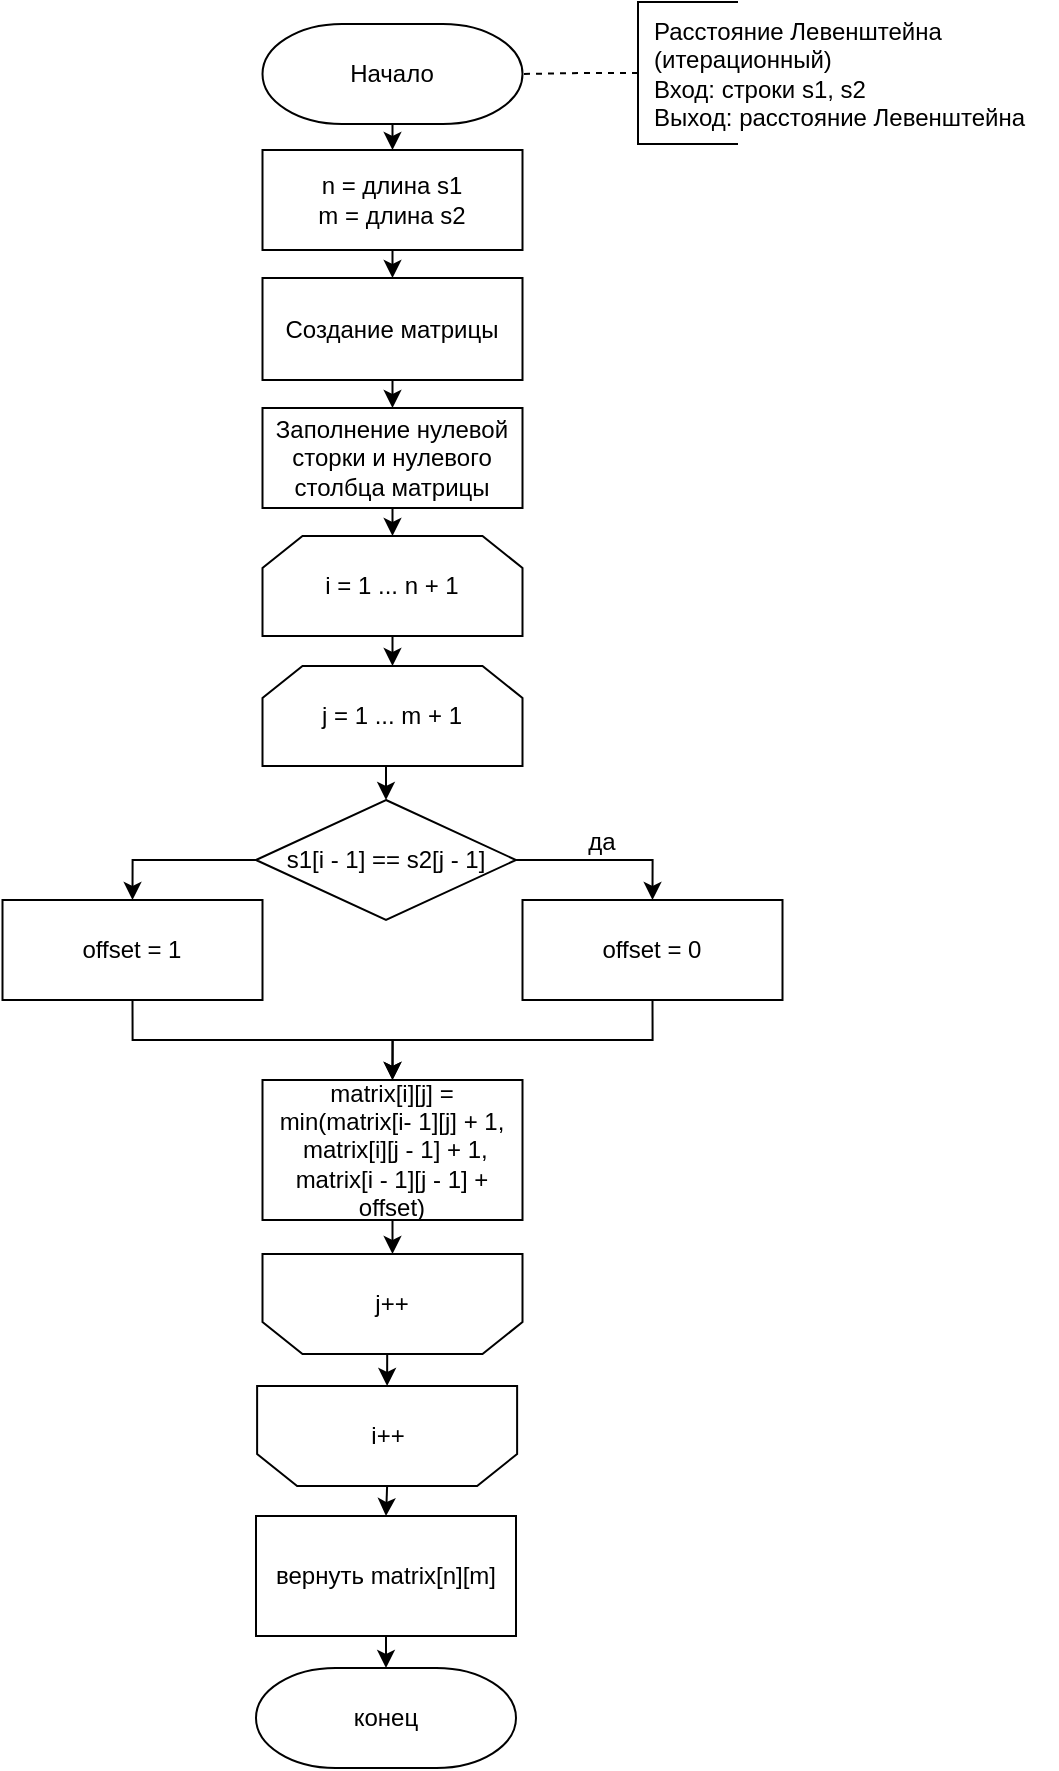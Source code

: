 <mxfile version="20.6.0" type="device" pages="4"><diagram id="PbOEHsnuYlZ1fzdp9hxf" name="Lev"><mxGraphModel dx="868" dy="482" grid="0" gridSize="10" guides="1" tooltips="1" connect="1" arrows="1" fold="1" page="1" pageScale="1" pageWidth="850" pageHeight="1100" math="0" shadow="0"><root><mxCell id="0"/><mxCell id="1" parent="0"/><mxCell id="QlhCBS2tbB2hpfsNWzaI-20" value="offset = 0" style="rounded=1;whiteSpace=wrap;html=1;absoluteArcSize=1;arcSize=0;strokeWidth=1;" parent="1" vertex="1"><mxGeometry x="361.25" y="468" width="130" height="50" as="geometry"/></mxCell><mxCell id="GJ1nNMFgsoHjBuz5Gg0o-3" style="edgeStyle=orthogonalEdgeStyle;rounded=0;orthogonalLoop=1;jettySize=auto;html=1;exitX=0.5;exitY=1;exitDx=0;exitDy=0;exitPerimeter=0;entryX=0.5;entryY=0;entryDx=0;entryDy=0;strokeWidth=1;" parent="1" source="QlhCBS2tbB2hpfsNWzaI-2" target="QlhCBS2tbB2hpfsNWzaI-7" edge="1"><mxGeometry relative="1" as="geometry"/></mxCell><mxCell id="QlhCBS2tbB2hpfsNWzaI-2" value="Начало" style="strokeWidth=1;html=1;shape=mxgraph.flowchart.terminator;whiteSpace=wrap;" parent="1" vertex="1"><mxGeometry x="231.25" y="30" width="130" height="50" as="geometry"/></mxCell><mxCell id="GJ1nNMFgsoHjBuz5Gg0o-4" style="edgeStyle=orthogonalEdgeStyle;rounded=0;orthogonalLoop=1;jettySize=auto;html=1;exitX=0.5;exitY=1;exitDx=0;exitDy=0;entryX=0.5;entryY=0;entryDx=0;entryDy=0;strokeWidth=1;" parent="1" source="QlhCBS2tbB2hpfsNWzaI-7" target="QlhCBS2tbB2hpfsNWzaI-9" edge="1"><mxGeometry relative="1" as="geometry"/></mxCell><mxCell id="QlhCBS2tbB2hpfsNWzaI-7" value="n = длина s1&lt;br&gt;m = длина s2" style="rounded=1;whiteSpace=wrap;html=1;absoluteArcSize=1;arcSize=0;strokeWidth=1;" parent="1" vertex="1"><mxGeometry x="231.25" y="93" width="130" height="50" as="geometry"/></mxCell><mxCell id="QlhCBS2tbB2hpfsNWzaI-9" value="Создание матрицы" style="rounded=1;whiteSpace=wrap;html=1;absoluteArcSize=1;arcSize=0;strokeWidth=1;" parent="1" vertex="1"><mxGeometry x="231.25" y="157" width="130" height="51" as="geometry"/></mxCell><mxCell id="QlhCBS2tbB2hpfsNWzaI-13" value="" style="endArrow=classic;html=1;exitX=0.5;exitY=1;exitDx=0;exitDy=0;strokeWidth=1;" parent="1" source="QlhCBS2tbB2hpfsNWzaI-9" target="QlhCBS2tbB2hpfsNWzaI-17" edge="1"><mxGeometry width="50" height="50" relative="1" as="geometry"><mxPoint x="280" y="540" as="sourcePoint"/><mxPoint x="330" y="490" as="targetPoint"/></mxGeometry></mxCell><mxCell id="3fJr_1QyqetIEs8Sb-gw-1" style="edgeStyle=orthogonalEdgeStyle;rounded=0;orthogonalLoop=1;jettySize=auto;html=1;exitX=0;exitY=0.5;exitDx=0;exitDy=0;exitPerimeter=0;entryX=0.5;entryY=0;entryDx=0;entryDy=0;strokeWidth=1;" parent="1" source="QlhCBS2tbB2hpfsNWzaI-16" target="QlhCBS2tbB2hpfsNWzaI-21" edge="1"><mxGeometry relative="1" as="geometry"/></mxCell><mxCell id="3fJr_1QyqetIEs8Sb-gw-4" style="edgeStyle=orthogonalEdgeStyle;rounded=0;orthogonalLoop=1;jettySize=auto;html=1;exitX=1;exitY=0.5;exitDx=0;exitDy=0;exitPerimeter=0;entryX=0.5;entryY=0;entryDx=0;entryDy=0;strokeWidth=1;" parent="1" source="QlhCBS2tbB2hpfsNWzaI-16" target="QlhCBS2tbB2hpfsNWzaI-20" edge="1"><mxGeometry relative="1" as="geometry"/></mxCell><mxCell id="QlhCBS2tbB2hpfsNWzaI-16" value="s1[i - 1] == s2[j - 1]" style="strokeWidth=1;html=1;shape=mxgraph.flowchart.decision;whiteSpace=wrap;" parent="1" vertex="1"><mxGeometry x="228" y="418" width="130" height="60" as="geometry"/></mxCell><mxCell id="GJ1nNMFgsoHjBuz5Gg0o-20" style="edgeStyle=orthogonalEdgeStyle;rounded=0;orthogonalLoop=1;jettySize=auto;html=1;exitX=0.5;exitY=1;exitDx=0;exitDy=0;entryX=0.5;entryY=0;entryDx=0;entryDy=0;strokeWidth=1;" parent="1" source="QlhCBS2tbB2hpfsNWzaI-17" target="GJ1nNMFgsoHjBuz5Gg0o-5" edge="1"><mxGeometry relative="1" as="geometry"/></mxCell><mxCell id="QlhCBS2tbB2hpfsNWzaI-17" value="Заполнение нулевой сторки и нулевого столбца матрицы" style="rounded=1;whiteSpace=wrap;html=1;absoluteArcSize=1;arcSize=0;strokeWidth=1;" parent="1" vertex="1"><mxGeometry x="231.25" y="222" width="130" height="50" as="geometry"/></mxCell><mxCell id="GJ1nNMFgsoHjBuz5Gg0o-8" style="edgeStyle=orthogonalEdgeStyle;rounded=0;orthogonalLoop=1;jettySize=auto;html=1;exitX=0.5;exitY=1;exitDx=0;exitDy=0;entryX=0.5;entryY=0;entryDx=0;entryDy=0;strokeWidth=1;" parent="1" source="QlhCBS2tbB2hpfsNWzaI-20" target="QlhCBS2tbB2hpfsNWzaI-24" edge="1"><mxGeometry relative="1" as="geometry"/></mxCell><mxCell id="GJ1nNMFgsoHjBuz5Gg0o-7" style="edgeStyle=orthogonalEdgeStyle;rounded=0;orthogonalLoop=1;jettySize=auto;html=1;exitX=0.5;exitY=1;exitDx=0;exitDy=0;entryX=0.5;entryY=0;entryDx=0;entryDy=0;strokeWidth=1;" parent="1" source="QlhCBS2tbB2hpfsNWzaI-21" target="QlhCBS2tbB2hpfsNWzaI-24" edge="1"><mxGeometry relative="1" as="geometry"/></mxCell><mxCell id="QlhCBS2tbB2hpfsNWzaI-21" value="offset = 1" style="rounded=1;whiteSpace=wrap;html=1;absoluteArcSize=1;arcSize=0;strokeWidth=1;" parent="1" vertex="1"><mxGeometry x="101.25" y="468" width="130" height="50" as="geometry"/></mxCell><mxCell id="GJ1nNMFgsoHjBuz5Gg0o-16" style="edgeStyle=orthogonalEdgeStyle;rounded=0;orthogonalLoop=1;jettySize=auto;html=1;exitX=0.5;exitY=1;exitDx=0;exitDy=0;entryX=0.5;entryY=1;entryDx=0;entryDy=0;strokeWidth=1;" parent="1" source="QlhCBS2tbB2hpfsNWzaI-24" target="Y65K_3vOjq8IqItuTwzT-3" edge="1"><mxGeometry relative="1" as="geometry"><mxPoint x="289.302" y="760" as="targetPoint"/></mxGeometry></mxCell><mxCell id="QlhCBS2tbB2hpfsNWzaI-24" value="matrix[i][j] = min(matrix[i- 1][j] + 1,&lt;br&gt;&amp;nbsp;matrix[i][j - 1] + 1, &lt;br&gt;matrix[i - 1][j - 1] + offset)" style="rounded=1;whiteSpace=wrap;html=1;absoluteArcSize=1;arcSize=0;strokeWidth=1;" parent="1" vertex="1"><mxGeometry x="231.25" y="558" width="130" height="70" as="geometry"/></mxCell><mxCell id="3fJr_1QyqetIEs8Sb-gw-8" value="да" style="text;html=1;strokeColor=none;fillColor=none;align=center;verticalAlign=middle;whiteSpace=wrap;rounded=0;strokeWidth=1;" parent="1" vertex="1"><mxGeometry x="381" y="429" width="40" height="20" as="geometry"/></mxCell><mxCell id="GJ1nNMFgsoHjBuz5Gg0o-21" style="edgeStyle=orthogonalEdgeStyle;rounded=0;orthogonalLoop=1;jettySize=auto;html=1;exitX=0.5;exitY=1;exitDx=0;exitDy=0;entryX=0.5;entryY=0;entryDx=0;entryDy=0;strokeWidth=1;" parent="1" source="GJ1nNMFgsoHjBuz5Gg0o-5" target="Y65K_3vOjq8IqItuTwzT-1" edge="1"><mxGeometry relative="1" as="geometry"><mxPoint x="293.75" y="397" as="targetPoint"/></mxGeometry></mxCell><mxCell id="GJ1nNMFgsoHjBuz5Gg0o-5" value="i = 1 ... n + 1" style="shape=loopLimit;whiteSpace=wrap;html=1;strokeWidth=1;" parent="1" vertex="1"><mxGeometry x="231.25" y="286" width="130" height="50" as="geometry"/></mxCell><mxCell id="GJ1nNMFgsoHjBuz5Gg0o-19" style="edgeStyle=orthogonalEdgeStyle;rounded=0;orthogonalLoop=1;jettySize=auto;html=1;exitX=0.5;exitY=1;exitDx=0;exitDy=0;entryX=0.5;entryY=0;entryDx=0;entryDy=0;entryPerimeter=0;strokeWidth=1;" parent="1" source="Y65K_3vOjq8IqItuTwzT-1" target="QlhCBS2tbB2hpfsNWzaI-16" edge="1"><mxGeometry relative="1" as="geometry"><mxPoint x="293.75" y="457" as="sourcePoint"/></mxGeometry></mxCell><mxCell id="GJ1nNMFgsoHjBuz5Gg0o-25" value="&lt;span&gt;Расстояние Левенштейна&amp;nbsp;&lt;br&gt;(итерационный)&lt;br&gt;&lt;/span&gt;&lt;div&gt;Вход: строки s1, s2&lt;/div&gt;&lt;div&gt;Выход: расстояние Левенштейна&lt;/div&gt;" style="text;html=1;align=left;verticalAlign=middle;resizable=0;points=[];autosize=1;strokeWidth=1;" parent="1" vertex="1"><mxGeometry x="425" y="20" width="203" height="70" as="geometry"/></mxCell><mxCell id="Y65K_3vOjq8IqItuTwzT-8" style="edgeStyle=orthogonalEdgeStyle;rounded=0;orthogonalLoop=1;jettySize=auto;html=1;exitX=0.5;exitY=1;exitDx=0;exitDy=0;entryX=0.5;entryY=0;entryDx=0;entryDy=0;entryPerimeter=0;strokeWidth=1;" parent="1" source="ZtsBwkWmCcAqBo-v8Foj-3" target="Y65K_3vOjq8IqItuTwzT-5" edge="1"><mxGeometry relative="1" as="geometry"/></mxCell><mxCell id="ZtsBwkWmCcAqBo-v8Foj-3" value="вернуть matrix[n][m]" style="rounded=0;whiteSpace=wrap;html=1;strokeWidth=1;" parent="1" vertex="1"><mxGeometry x="228" y="776" width="130" height="60" as="geometry"/></mxCell><mxCell id="Y65K_3vOjq8IqItuTwzT-1" value="&lt;span&gt;j = 1 ... m + 1&lt;/span&gt;" style="shape=loopLimit;whiteSpace=wrap;html=1;strokeWidth=1;" parent="1" vertex="1"><mxGeometry x="231.25" y="351" width="130" height="50" as="geometry"/></mxCell><mxCell id="Y65K_3vOjq8IqItuTwzT-6" style="edgeStyle=orthogonalEdgeStyle;rounded=0;orthogonalLoop=1;jettySize=auto;html=1;exitX=0.5;exitY=0;exitDx=0;exitDy=0;entryX=0.5;entryY=1;entryDx=0;entryDy=0;strokeWidth=1;" parent="1" source="Y65K_3vOjq8IqItuTwzT-3" target="Y65K_3vOjq8IqItuTwzT-4" edge="1"><mxGeometry relative="1" as="geometry"/></mxCell><mxCell id="Y65K_3vOjq8IqItuTwzT-3" value="" style="shape=loopLimit;whiteSpace=wrap;html=1;strokeWidth=1;rotation=-180;" parent="1" vertex="1"><mxGeometry x="231.25" y="645" width="130" height="50" as="geometry"/></mxCell><mxCell id="Y65K_3vOjq8IqItuTwzT-7" style="edgeStyle=orthogonalEdgeStyle;rounded=0;orthogonalLoop=1;jettySize=auto;html=1;exitX=0.5;exitY=0;exitDx=0;exitDy=0;entryX=0.5;entryY=0;entryDx=0;entryDy=0;strokeWidth=1;" parent="1" source="Y65K_3vOjq8IqItuTwzT-4" target="ZtsBwkWmCcAqBo-v8Foj-3" edge="1"><mxGeometry relative="1" as="geometry"/></mxCell><mxCell id="Y65K_3vOjq8IqItuTwzT-4" value="" style="shape=loopLimit;whiteSpace=wrap;html=1;strokeWidth=1;rotation=-180;" parent="1" vertex="1"><mxGeometry x="228.56" y="711" width="130" height="50" as="geometry"/></mxCell><mxCell id="Y65K_3vOjq8IqItuTwzT-5" value="конец" style="strokeWidth=1;html=1;shape=mxgraph.flowchart.terminator;whiteSpace=wrap;" parent="1" vertex="1"><mxGeometry x="228" y="852" width="130" height="50" as="geometry"/></mxCell><mxCell id="Y65K_3vOjq8IqItuTwzT-9" value="j++" style="text;html=1;strokeColor=none;fillColor=none;align=center;verticalAlign=middle;whiteSpace=wrap;rounded=0;strokeWidth=1;" parent="1" vertex="1"><mxGeometry x="266.25" y="655" width="60" height="30" as="geometry"/></mxCell><mxCell id="Y65K_3vOjq8IqItuTwzT-11" value="i++" style="text;html=1;strokeColor=none;fillColor=none;align=center;verticalAlign=middle;whiteSpace=wrap;rounded=0;strokeWidth=1;" parent="1" vertex="1"><mxGeometry x="263.56" y="721" width="60" height="30" as="geometry"/></mxCell><mxCell id="Y65K_3vOjq8IqItuTwzT-13" style="edgeStyle=orthogonalEdgeStyle;rounded=0;orthogonalLoop=1;jettySize=auto;html=1;exitX=0;exitY=0.5;exitDx=0;exitDy=0;exitPerimeter=0;entryX=1;entryY=0.5;entryDx=0;entryDy=0;entryPerimeter=0;endArrow=none;endFill=0;dashed=1;strokeWidth=1;" parent="1" source="Y65K_3vOjq8IqItuTwzT-12" target="QlhCBS2tbB2hpfsNWzaI-2" edge="1"><mxGeometry relative="1" as="geometry"/></mxCell><mxCell id="Y65K_3vOjq8IqItuTwzT-12" value="" style="strokeWidth=1;html=1;shape=mxgraph.flowchart.annotation_1;align=left;pointerEvents=1;" parent="1" vertex="1"><mxGeometry x="419" y="19" width="50" height="71" as="geometry"/></mxCell></root></mxGraphModel></diagram><diagram id="tncPM1uI9tDAb1fuGaTQ" name="DamLev"><mxGraphModel dx="868" dy="482" grid="1" gridSize="10" guides="1" tooltips="1" connect="1" arrows="1" fold="1" page="1" pageScale="1" pageWidth="850" pageHeight="1100" math="0" shadow="0"><root><mxCell id="0"/><mxCell id="1" parent="0"/><mxCell id="PbM_XKTVpkFMm32SPx2I-3" style="edgeStyle=orthogonalEdgeStyle;rounded=0;orthogonalLoop=1;jettySize=auto;html=1;exitX=0.5;exitY=1;exitDx=0;exitDy=0;strokeWidth=1;" parent="1" source="zOqvyPvLHiivu3fDOBzq-17" target="woS9831ivSAUwukWe7us-14" edge="1"><mxGeometry relative="1" as="geometry"/></mxCell><mxCell id="zOqvyPvLHiivu3fDOBzq-17" value="matrix[i][j] = min(matrix[i- 1][j] + 1,&lt;br&gt;&amp;nbsp;matrix[i][j - 1] + 1, &lt;br&gt;matrix[i - 1][j - 1] + offset)" style="rounded=1;whiteSpace=wrap;html=1;absoluteArcSize=1;arcSize=0;strokeWidth=1;" parent="1" vertex="1"><mxGeometry x="225.93" y="574" width="130" height="70" as="geometry"/></mxCell><mxCell id="Tt8QiXOjXvXP6strK-UB-1" style="edgeStyle=orthogonalEdgeStyle;rounded=0;orthogonalLoop=1;jettySize=auto;html=1;exitX=0.5;exitY=1;exitDx=0;exitDy=0;entryX=0.5;entryY=0;entryDx=0;entryDy=0;strokeWidth=1;" parent="1" source="wYPQAWWRp1WlLP3Ku5ss-1" target="zOqvyPvLHiivu3fDOBzq-17" edge="1"><mxGeometry relative="1" as="geometry"/></mxCell><mxCell id="wYPQAWWRp1WlLP3Ku5ss-1" value="offset = 0" style="rounded=1;whiteSpace=wrap;html=1;absoluteArcSize=1;arcSize=0;strokeWidth=1;" parent="1" vertex="1"><mxGeometry x="361.25" y="480" width="130" height="50" as="geometry"/></mxCell><mxCell id="wYPQAWWRp1WlLP3Ku5ss-2" style="edgeStyle=orthogonalEdgeStyle;rounded=0;orthogonalLoop=1;jettySize=auto;html=1;exitX=0.5;exitY=1;exitDx=0;exitDy=0;exitPerimeter=0;entryX=0.5;entryY=0;entryDx=0;entryDy=0;strokeWidth=1;" parent="1" source="wYPQAWWRp1WlLP3Ku5ss-3" target="wYPQAWWRp1WlLP3Ku5ss-5" edge="1"><mxGeometry relative="1" as="geometry"/></mxCell><mxCell id="wYPQAWWRp1WlLP3Ku5ss-3" value="Начало" style="strokeWidth=1;html=1;shape=mxgraph.flowchart.terminator;whiteSpace=wrap;" parent="1" vertex="1"><mxGeometry x="231.25" y="30" width="130" height="50" as="geometry"/></mxCell><mxCell id="wYPQAWWRp1WlLP3Ku5ss-4" style="edgeStyle=orthogonalEdgeStyle;rounded=0;orthogonalLoop=1;jettySize=auto;html=1;exitX=0.5;exitY=1;exitDx=0;exitDy=0;entryX=0.5;entryY=0;entryDx=0;entryDy=0;strokeWidth=1;" parent="1" source="wYPQAWWRp1WlLP3Ku5ss-5" target="wYPQAWWRp1WlLP3Ku5ss-6" edge="1"><mxGeometry relative="1" as="geometry"/></mxCell><mxCell id="wYPQAWWRp1WlLP3Ku5ss-5" value="n = длина s1&lt;br&gt;m = длина s2" style="rounded=1;whiteSpace=wrap;html=1;absoluteArcSize=1;arcSize=0;strokeWidth=1;" parent="1" vertex="1"><mxGeometry x="231.25" y="93" width="130" height="50" as="geometry"/></mxCell><mxCell id="wYPQAWWRp1WlLP3Ku5ss-6" value="Создание матрицы" style="rounded=1;whiteSpace=wrap;html=1;absoluteArcSize=1;arcSize=0;strokeWidth=1;" parent="1" vertex="1"><mxGeometry x="231.25" y="157" width="130" height="51" as="geometry"/></mxCell><mxCell id="wYPQAWWRp1WlLP3Ku5ss-7" value="" style="endArrow=classic;html=1;exitX=0.5;exitY=1;exitDx=0;exitDy=0;strokeWidth=1;" parent="1" source="wYPQAWWRp1WlLP3Ku5ss-6" target="wYPQAWWRp1WlLP3Ku5ss-12" edge="1"><mxGeometry width="50" height="50" relative="1" as="geometry"><mxPoint x="280" y="540" as="sourcePoint"/><mxPoint x="330" y="490" as="targetPoint"/></mxGeometry></mxCell><mxCell id="wYPQAWWRp1WlLP3Ku5ss-8" style="edgeStyle=orthogonalEdgeStyle;rounded=0;orthogonalLoop=1;jettySize=auto;html=1;exitX=0;exitY=0.5;exitDx=0;exitDy=0;exitPerimeter=0;entryX=0.5;entryY=0;entryDx=0;entryDy=0;strokeWidth=1;" parent="1" source="wYPQAWWRp1WlLP3Ku5ss-10" target="wYPQAWWRp1WlLP3Ku5ss-13" edge="1"><mxGeometry relative="1" as="geometry"/></mxCell><mxCell id="wYPQAWWRp1WlLP3Ku5ss-9" style="edgeStyle=orthogonalEdgeStyle;rounded=0;orthogonalLoop=1;jettySize=auto;html=1;exitX=1;exitY=0.5;exitDx=0;exitDy=0;exitPerimeter=0;entryX=0.5;entryY=0;entryDx=0;entryDy=0;strokeWidth=1;" parent="1" source="wYPQAWWRp1WlLP3Ku5ss-10" target="wYPQAWWRp1WlLP3Ku5ss-1" edge="1"><mxGeometry relative="1" as="geometry"/></mxCell><mxCell id="wYPQAWWRp1WlLP3Ku5ss-10" value="s1[i - 1] == s2[j - 1]" style="strokeWidth=1;html=1;shape=mxgraph.flowchart.decision;whiteSpace=wrap;" parent="1" vertex="1"><mxGeometry x="193.93" y="418" width="195" height="80" as="geometry"/></mxCell><mxCell id="wYPQAWWRp1WlLP3Ku5ss-11" style="edgeStyle=orthogonalEdgeStyle;rounded=0;orthogonalLoop=1;jettySize=auto;html=1;exitX=0.5;exitY=1;exitDx=0;exitDy=0;entryX=0.5;entryY=0;entryDx=0;entryDy=0;strokeWidth=1;" parent="1" source="wYPQAWWRp1WlLP3Ku5ss-12" target="wYPQAWWRp1WlLP3Ku5ss-16" edge="1"><mxGeometry relative="1" as="geometry"/></mxCell><mxCell id="wYPQAWWRp1WlLP3Ku5ss-12" value="Заполнение нулевой сторки и нулевого столбца матрицы" style="rounded=1;whiteSpace=wrap;html=1;absoluteArcSize=1;arcSize=0;strokeWidth=1;" parent="1" vertex="1"><mxGeometry x="231.25" y="222" width="130" height="50" as="geometry"/></mxCell><mxCell id="Tt8QiXOjXvXP6strK-UB-2" style="edgeStyle=orthogonalEdgeStyle;rounded=0;orthogonalLoop=1;jettySize=auto;html=1;exitX=0.5;exitY=1;exitDx=0;exitDy=0;strokeWidth=1;" parent="1" source="wYPQAWWRp1WlLP3Ku5ss-13" target="zOqvyPvLHiivu3fDOBzq-17" edge="1"><mxGeometry relative="1" as="geometry"/></mxCell><mxCell id="wYPQAWWRp1WlLP3Ku5ss-13" value="offset = 1" style="rounded=1;whiteSpace=wrap;html=1;absoluteArcSize=1;arcSize=0;strokeWidth=1;" parent="1" vertex="1"><mxGeometry x="101.25" y="480" width="130" height="50" as="geometry"/></mxCell><mxCell id="wYPQAWWRp1WlLP3Ku5ss-14" value="да" style="text;html=1;strokeColor=none;fillColor=none;align=center;verticalAlign=middle;whiteSpace=wrap;rounded=0;strokeWidth=1;" parent="1" vertex="1"><mxGeometry x="381" y="429" width="40" height="20" as="geometry"/></mxCell><mxCell id="wYPQAWWRp1WlLP3Ku5ss-15" style="edgeStyle=orthogonalEdgeStyle;rounded=0;orthogonalLoop=1;jettySize=auto;html=1;exitX=0.5;exitY=1;exitDx=0;exitDy=0;entryX=0.5;entryY=0;entryDx=0;entryDy=0;strokeWidth=1;" parent="1" source="wYPQAWWRp1WlLP3Ku5ss-16" target="wYPQAWWRp1WlLP3Ku5ss-18" edge="1"><mxGeometry relative="1" as="geometry"><mxPoint x="293.75" y="397" as="targetPoint"/></mxGeometry></mxCell><mxCell id="wYPQAWWRp1WlLP3Ku5ss-16" value="i = 1 ... n + 1" style="shape=loopLimit;whiteSpace=wrap;html=1;strokeWidth=1;" parent="1" vertex="1"><mxGeometry x="231.25" y="286" width="130" height="50" as="geometry"/></mxCell><mxCell id="wYPQAWWRp1WlLP3Ku5ss-17" style="edgeStyle=orthogonalEdgeStyle;rounded=0;orthogonalLoop=1;jettySize=auto;html=1;exitX=0.5;exitY=1;exitDx=0;exitDy=0;entryX=0.5;entryY=0;entryDx=0;entryDy=0;entryPerimeter=0;strokeWidth=1;" parent="1" source="wYPQAWWRp1WlLP3Ku5ss-18" target="wYPQAWWRp1WlLP3Ku5ss-10" edge="1"><mxGeometry relative="1" as="geometry"><mxPoint x="293.75" y="457" as="sourcePoint"/></mxGeometry></mxCell><mxCell id="wYPQAWWRp1WlLP3Ku5ss-18" value="&lt;span&gt;j = 1 ... m + 1&lt;/span&gt;" style="shape=loopLimit;whiteSpace=wrap;html=1;strokeWidth=1;" parent="1" vertex="1"><mxGeometry x="231.25" y="351" width="130" height="50" as="geometry"/></mxCell><mxCell id="wYPQAWWRp1WlLP3Ku5ss-19" style="edgeStyle=orthogonalEdgeStyle;rounded=0;orthogonalLoop=1;jettySize=auto;html=1;exitX=0;exitY=0.5;exitDx=0;exitDy=0;exitPerimeter=0;entryX=1;entryY=0.5;entryDx=0;entryDy=0;entryPerimeter=0;endArrow=none;endFill=0;dashed=1;strokeWidth=1;" parent="1" source="wYPQAWWRp1WlLP3Ku5ss-20" target="wYPQAWWRp1WlLP3Ku5ss-3" edge="1"><mxGeometry relative="1" as="geometry"/></mxCell><mxCell id="wYPQAWWRp1WlLP3Ku5ss-20" value="" style="strokeWidth=1;html=1;shape=mxgraph.flowchart.annotation_1;align=left;pointerEvents=1;" parent="1" vertex="1"><mxGeometry x="419" y="19" width="50" height="71" as="geometry"/></mxCell><mxCell id="woS9831ivSAUwukWe7us-1" style="edgeStyle=orthogonalEdgeStyle;rounded=0;orthogonalLoop=1;jettySize=auto;html=1;exitX=0.5;exitY=1;exitDx=0;exitDy=0;entryX=0.5;entryY=0;entryDx=0;entryDy=0;entryPerimeter=0;strokeWidth=1;" parent="1" source="woS9831ivSAUwukWe7us-2" target="woS9831ivSAUwukWe7us-7" edge="1"><mxGeometry relative="1" as="geometry"/></mxCell><mxCell id="woS9831ivSAUwukWe7us-2" value="вернуть matrix[n][m]" style="rounded=0;whiteSpace=wrap;html=1;strokeWidth=1;" parent="1" vertex="1"><mxGeometry x="224.81" y="944" width="130" height="50" as="geometry"/></mxCell><mxCell id="PbM_XKTVpkFMm32SPx2I-11" style="edgeStyle=orthogonalEdgeStyle;rounded=0;orthogonalLoop=1;jettySize=auto;html=1;exitX=0.5;exitY=0;exitDx=0;exitDy=0;entryX=0.5;entryY=1;entryDx=0;entryDy=0;strokeWidth=1;" parent="1" source="woS9831ivSAUwukWe7us-4" target="woS9831ivSAUwukWe7us-6" edge="1"><mxGeometry relative="1" as="geometry"/></mxCell><mxCell id="woS9831ivSAUwukWe7us-4" value="" style="shape=loopLimit;whiteSpace=wrap;html=1;strokeWidth=1;rotation=-180;" parent="1" vertex="1"><mxGeometry x="225.93" y="811" width="130" height="50" as="geometry"/></mxCell><mxCell id="woS9831ivSAUwukWe7us-5" style="edgeStyle=orthogonalEdgeStyle;rounded=0;orthogonalLoop=1;jettySize=auto;html=1;exitX=0.5;exitY=0;exitDx=0;exitDy=0;entryX=0.5;entryY=0;entryDx=0;entryDy=0;strokeWidth=1;" parent="1" source="woS9831ivSAUwukWe7us-6" target="woS9831ivSAUwukWe7us-2" edge="1"><mxGeometry relative="1" as="geometry"/></mxCell><mxCell id="woS9831ivSAUwukWe7us-6" value="" style="shape=loopLimit;whiteSpace=wrap;html=1;strokeWidth=1;rotation=-180;" parent="1" vertex="1"><mxGeometry x="226.43" y="874" width="130" height="50" as="geometry"/></mxCell><mxCell id="woS9831ivSAUwukWe7us-7" value="конец" style="strokeWidth=1;html=1;shape=mxgraph.flowchart.terminator;whiteSpace=wrap;" parent="1" vertex="1"><mxGeometry x="224.81" y="1006" width="130" height="50" as="geometry"/></mxCell><mxCell id="woS9831ivSAUwukWe7us-8" value="j++" style="text;html=1;strokeColor=none;fillColor=none;align=center;verticalAlign=middle;whiteSpace=wrap;rounded=0;strokeWidth=1;" parent="1" vertex="1"><mxGeometry x="260.93" y="821" width="60" height="30" as="geometry"/></mxCell><mxCell id="woS9831ivSAUwukWe7us-9" value="i++" style="text;html=1;strokeColor=none;fillColor=none;align=center;verticalAlign=middle;whiteSpace=wrap;rounded=0;strokeWidth=1;" parent="1" vertex="1"><mxGeometry x="259.81" y="884" width="60" height="30" as="geometry"/></mxCell><mxCell id="PbM_XKTVpkFMm32SPx2I-4" style="edgeStyle=orthogonalEdgeStyle;rounded=0;orthogonalLoop=1;jettySize=auto;html=1;exitX=1;exitY=0.5;exitDx=0;exitDy=0;exitPerimeter=0;entryX=0.5;entryY=0;entryDx=0;entryDy=0;strokeWidth=1;" parent="1" source="woS9831ivSAUwukWe7us-14" target="woS9831ivSAUwukWe7us-16" edge="1"><mxGeometry relative="1" as="geometry"/></mxCell><mxCell id="PbM_XKTVpkFMm32SPx2I-10" style="edgeStyle=orthogonalEdgeStyle;rounded=0;orthogonalLoop=1;jettySize=auto;html=1;exitX=0.5;exitY=1;exitDx=0;exitDy=0;exitPerimeter=0;entryX=0.5;entryY=1;entryDx=0;entryDy=0;strokeWidth=1;" parent="1" source="woS9831ivSAUwukWe7us-14" target="woS9831ivSAUwukWe7us-4" edge="1"><mxGeometry relative="1" as="geometry"/></mxCell><mxCell id="woS9831ivSAUwukWe7us-14" value="i &amp;gt; 1, j &amp;gt; 1,&lt;br&gt;s1[i - 1] == s2[j - 2],&lt;br&gt;s1[i - 2] == s2[j - 1]" style="strokeWidth=1;html=1;shape=mxgraph.flowchart.decision;whiteSpace=wrap;" parent="1" vertex="1"><mxGeometry x="193.43" y="661" width="195" height="80" as="geometry"/></mxCell><mxCell id="PbM_XKTVpkFMm32SPx2I-8" style="edgeStyle=orthogonalEdgeStyle;rounded=0;orthogonalLoop=1;jettySize=auto;html=1;exitX=0.5;exitY=1;exitDx=0;exitDy=0;entryX=0.5;entryY=1;entryDx=0;entryDy=0;strokeWidth=1;" parent="1" source="woS9831ivSAUwukWe7us-16" target="woS9831ivSAUwukWe7us-4" edge="1"><mxGeometry relative="1" as="geometry"><Array as="points"><mxPoint x="428" y="794"/><mxPoint x="291" y="794"/></Array></mxGeometry></mxCell><mxCell id="woS9831ivSAUwukWe7us-16" value="matrix[i][j] = min(&lt;br&gt;matrix[i][j],&lt;br&gt;matrix[i - 2][j - 2] + 1)" style="rounded=0;whiteSpace=wrap;html=1;strokeWidth=1;" parent="1" vertex="1"><mxGeometry x="360.93" y="723" width="135" height="60" as="geometry"/></mxCell><mxCell id="woS9831ivSAUwukWe7us-17" value="Да" style="text;html=1;align=center;verticalAlign=middle;resizable=0;points=[];autosize=1;strokeColor=none;fillColor=none;strokeWidth=1;" parent="1" vertex="1"><mxGeometry x="374.51" y="676" width="40" height="30" as="geometry"/></mxCell><mxCell id="PbM_XKTVpkFMm32SPx2I-1" value="&lt;span&gt;Расстояние Дамерау-Левенштейна&amp;nbsp;&lt;br&gt;(итерационный)&lt;br&gt;&lt;/span&gt;&lt;div&gt;Вход: строки s1, s2&lt;/div&gt;&lt;div&gt;Выход: расстояние Дамерау-Левенштейна&lt;/div&gt;" style="text;html=1;align=left;verticalAlign=middle;resizable=0;points=[];autosize=1;strokeWidth=1;" parent="1" vertex="1"><mxGeometry x="425" y="20" width="260" height="70" as="geometry"/></mxCell></root></mxGraphModel></diagram><diagram id="f5oJTH_YcwALquGOhXfG" name="DamLevRec"><mxGraphModel dx="868" dy="482" grid="0" gridSize="10" guides="1" tooltips="1" connect="1" arrows="1" fold="1" page="1" pageScale="1" pageWidth="827" pageHeight="1169" math="0" shadow="0"><root><mxCell id="eyTEpRv1xtTPRxzZEOJE-0"/><mxCell id="eyTEpRv1xtTPRxzZEOJE-1" parent="eyTEpRv1xtTPRxzZEOJE-0"/><mxCell id="eyTEpRv1xtTPRxzZEOJE-9" style="edgeStyle=orthogonalEdgeStyle;rounded=0;orthogonalLoop=1;jettySize=auto;html=1;exitX=0.5;exitY=1;exitDx=0;exitDy=0;exitPerimeter=0;entryX=0.5;entryY=0;entryDx=0;entryDy=0;strokeWidth=1;" parent="eyTEpRv1xtTPRxzZEOJE-1" source="eyTEpRv1xtTPRxzZEOJE-2" target="J25c4kap8uoXRnxbrVkp-13" edge="1"><mxGeometry relative="1" as="geometry"><mxPoint x="422.5" y="95" as="targetPoint"/></mxGeometry></mxCell><mxCell id="eyTEpRv1xtTPRxzZEOJE-2" value="Начало" style="strokeWidth=1;html=1;shape=mxgraph.flowchart.terminator;whiteSpace=wrap;" parent="eyTEpRv1xtTPRxzZEOJE-1" vertex="1"><mxGeometry x="353" y="25.5" width="130" height="50" as="geometry"/></mxCell><mxCell id="eyTEpRv1xtTPRxzZEOJE-10" style="edgeStyle=orthogonalEdgeStyle;rounded=0;orthogonalLoop=1;jettySize=auto;html=1;exitX=0.5;exitY=1;exitDx=0;exitDy=0;entryX=0.5;entryY=0;entryDx=0;entryDy=0;strokeWidth=1;" parent="eyTEpRv1xtTPRxzZEOJE-1" source="J25c4kap8uoXRnxbrVkp-13" target="eyTEpRv1xtTPRxzZEOJE-4" edge="1"><mxGeometry relative="1" as="geometry"><mxPoint x="422.5" y="145" as="sourcePoint"/></mxGeometry></mxCell><mxCell id="Dv0LreMt6nLrvHOx-_YL-21" style="edgeStyle=orthogonalEdgeStyle;rounded=0;orthogonalLoop=1;jettySize=auto;html=1;exitX=0;exitY=0.5;exitDx=0;exitDy=0;entryX=0.5;entryY=0;entryDx=0;entryDy=0;strokeWidth=1;" parent="eyTEpRv1xtTPRxzZEOJE-1" source="eyTEpRv1xtTPRxzZEOJE-4" target="eyTEpRv1xtTPRxzZEOJE-15" edge="1"><mxGeometry relative="1" as="geometry"/></mxCell><mxCell id="Quhh8TkrAxbfeiEnaOtF-0" style="edgeStyle=orthogonalEdgeStyle;rounded=0;orthogonalLoop=1;jettySize=auto;html=1;exitX=1;exitY=0.5;exitDx=0;exitDy=0;entryX=0.5;entryY=0;entryDx=0;entryDy=0;strokeWidth=1;" parent="eyTEpRv1xtTPRxzZEOJE-1" source="eyTEpRv1xtTPRxzZEOJE-4" target="eyTEpRv1xtTPRxzZEOJE-5" edge="1"><mxGeometry relative="1" as="geometry"/></mxCell><mxCell id="eyTEpRv1xtTPRxzZEOJE-4" value="n ==0 или m == 0" style="rhombus;whiteSpace=wrap;html=1;strokeWidth=1;" parent="eyTEpRv1xtTPRxzZEOJE-1" vertex="1"><mxGeometry x="357.5" y="154" width="130" height="60" as="geometry"/></mxCell><mxCell id="eyTEpRv1xtTPRxzZEOJE-12" style="edgeStyle=orthogonalEdgeStyle;rounded=0;orthogonalLoop=1;jettySize=auto;html=1;exitX=1;exitY=0.5;exitDx=0;exitDy=0;entryX=0.5;entryY=0;entryDx=0;entryDy=0;strokeWidth=1;" parent="eyTEpRv1xtTPRxzZEOJE-1" source="eyTEpRv1xtTPRxzZEOJE-5" target="J25c4kap8uoXRnxbrVkp-12" edge="1"><mxGeometry relative="1" as="geometry"><mxPoint x="731" y="291" as="targetPoint"/></mxGeometry></mxCell><mxCell id="eyTEpRv1xtTPRxzZEOJE-14" style="edgeStyle=orthogonalEdgeStyle;rounded=0;orthogonalLoop=1;jettySize=auto;html=1;exitX=0.5;exitY=1;exitDx=0;exitDy=0;entryX=0.5;entryY=0;entryDx=0;entryDy=0;strokeWidth=1;" parent="eyTEpRv1xtTPRxzZEOJE-1" source="eyTEpRv1xtTPRxzZEOJE-5" target="eyTEpRv1xtTPRxzZEOJE-6" edge="1"><mxGeometry relative="1" as="geometry"/></mxCell><mxCell id="eyTEpRv1xtTPRxzZEOJE-5" value="n != 0" style="rhombus;whiteSpace=wrap;html=1;strokeWidth=1;" parent="eyTEpRv1xtTPRxzZEOJE-1" vertex="1"><mxGeometry x="494" y="208" width="130" height="60" as="geometry"/></mxCell><mxCell id="Quhh8TkrAxbfeiEnaOtF-11" style="edgeStyle=orthogonalEdgeStyle;rounded=0;orthogonalLoop=1;jettySize=auto;html=1;exitX=1;exitY=0.5;exitDx=0;exitDy=0;strokeWidth=1;" parent="eyTEpRv1xtTPRxzZEOJE-1" source="eyTEpRv1xtTPRxzZEOJE-6" target="J25c4kap8uoXRnxbrVkp-11" edge="1"><mxGeometry relative="1" as="geometry"/></mxCell><mxCell id="eyTEpRv1xtTPRxzZEOJE-6" value="m != 0" style="rhombus;whiteSpace=wrap;html=1;strokeWidth=1;" parent="eyTEpRv1xtTPRxzZEOJE-1" vertex="1"><mxGeometry x="494" y="308" width="130" height="60" as="geometry"/></mxCell><mxCell id="eyTEpRv1xtTPRxzZEOJE-23" style="edgeStyle=orthogonalEdgeStyle;rounded=0;orthogonalLoop=1;jettySize=auto;html=1;exitX=1;exitY=0.5;exitDx=0;exitDy=0;entryX=0.5;entryY=0;entryDx=0;entryDy=0;strokeWidth=1;" parent="eyTEpRv1xtTPRxzZEOJE-1" source="eyTEpRv1xtTPRxzZEOJE-15" target="J25c4kap8uoXRnxbrVkp-15" edge="1"><mxGeometry relative="1" as="geometry"><mxPoint x="415.625" y="311" as="targetPoint"/></mxGeometry></mxCell><mxCell id="Quhh8TkrAxbfeiEnaOtF-1" style="edgeStyle=orthogonalEdgeStyle;rounded=0;orthogonalLoop=1;jettySize=auto;html=1;exitX=0;exitY=0.5;exitDx=0;exitDy=0;entryX=0.5;entryY=0;entryDx=0;entryDy=0;strokeWidth=1;" parent="eyTEpRv1xtTPRxzZEOJE-1" source="eyTEpRv1xtTPRxzZEOJE-15" target="J25c4kap8uoXRnxbrVkp-14" edge="1"><mxGeometry relative="1" as="geometry"/></mxCell><mxCell id="eyTEpRv1xtTPRxzZEOJE-15" value="s1[n - 1] != s2[m - 1]" style="rhombus;whiteSpace=wrap;html=1;strokeWidth=1;" parent="eyTEpRv1xtTPRxzZEOJE-1" vertex="1"><mxGeometry x="208" y="204" width="130" height="60" as="geometry"/></mxCell><mxCell id="eyTEpRv1xtTPRxzZEOJE-26" value="да" style="text;html=1;align=center;verticalAlign=middle;resizable=0;points=[];autosize=1;strokeWidth=1;" parent="eyTEpRv1xtTPRxzZEOJE-1" vertex="1"><mxGeometry x="372.5" y="261" width="30" height="20" as="geometry"/></mxCell><mxCell id="eyTEpRv1xtTPRxzZEOJE-28" value="да" style="text;html=1;align=center;verticalAlign=middle;resizable=0;points=[];autosize=1;strokeWidth=1;" parent="eyTEpRv1xtTPRxzZEOJE-1" vertex="1"><mxGeometry x="633" y="317" width="30" height="20" as="geometry"/></mxCell><mxCell id="eyTEpRv1xtTPRxzZEOJE-29" value="да" style="text;html=1;align=center;verticalAlign=middle;resizable=0;points=[];autosize=1;strokeWidth=1;" parent="eyTEpRv1xtTPRxzZEOJE-1" vertex="1"><mxGeometry x="643" y="218" width="30" height="20" as="geometry"/></mxCell><mxCell id="J25c4kap8uoXRnxbrVkp-4" style="edgeStyle=orthogonalEdgeStyle;rounded=0;orthogonalLoop=1;jettySize=auto;html=1;exitX=0.5;exitY=1;exitDx=0;exitDy=0;entryX=0.5;entryY=0;entryDx=0;entryDy=0;endArrow=classic;endFill=1;strokeWidth=1;" parent="eyTEpRv1xtTPRxzZEOJE-1" source="eyTEpRv1xtTPRxzZEOJE-30" target="J25c4kap8uoXRnxbrVkp-3" edge="1"><mxGeometry relative="1" as="geometry"/></mxCell><mxCell id="eyTEpRv1xtTPRxzZEOJE-30" value="r1 = D_L(s1, &lt;br&gt;s2[m - 1]) + 1" style="rounded=0;whiteSpace=wrap;html=1;strokeWidth=1;" parent="eyTEpRv1xtTPRxzZEOJE-1" vertex="1"><mxGeometry x="208" y="341" width="130" height="50" as="geometry"/></mxCell><mxCell id="Dv0LreMt6nLrvHOx-_YL-1" value="&lt;span&gt;Расстояние Дамерау-Левенштейна &lt;br&gt;(рекурсивный&lt;/span&gt;)&lt;br&gt;&lt;div&gt;Вход: строки s1, s2&lt;/div&gt;&lt;div&gt;Выход: расстояние Дамерау-Левенштейна&lt;/div&gt;" style="text;html=1;align=left;verticalAlign=middle;resizable=0;points=[];autosize=1;strokeWidth=1;" parent="eyTEpRv1xtTPRxzZEOJE-1" vertex="1"><mxGeometry x="528" y="13.5" width="256" height="70" as="geometry"/></mxCell><mxCell id="Dv0LreMt6nLrvHOx-_YL-6" value="да" style="text;html=1;align=center;verticalAlign=middle;resizable=0;points=[];autosize=1;strokeWidth=1;" parent="eyTEpRv1xtTPRxzZEOJE-1" vertex="1"><mxGeometry x="508" y="164" width="30" height="20" as="geometry"/></mxCell><mxCell id="Dv0LreMt6nLrvHOx-_YL-22" style="edgeStyle=orthogonalEdgeStyle;rounded=0;orthogonalLoop=1;jettySize=auto;html=1;exitX=0;exitY=0.5;exitDx=0;exitDy=0;entryX=0.5;entryY=0;entryDx=0;entryDy=0;strokeWidth=1;" parent="eyTEpRv1xtTPRxzZEOJE-1" source="Dv0LreMt6nLrvHOx-_YL-14" target="J25c4kap8uoXRnxbrVkp-9" edge="1"><mxGeometry relative="1" as="geometry"><mxPoint x="125" y="647" as="targetPoint"/></mxGeometry></mxCell><mxCell id="Dv0LreMt6nLrvHOx-_YL-23" style="edgeStyle=orthogonalEdgeStyle;rounded=0;orthogonalLoop=1;jettySize=auto;html=1;exitX=1;exitY=0.5;exitDx=0;exitDy=0;entryX=0.5;entryY=0;entryDx=0;entryDy=0;strokeWidth=1;" parent="eyTEpRv1xtTPRxzZEOJE-1" source="Dv0LreMt6nLrvHOx-_YL-14" target="J25c4kap8uoXRnxbrVkp-10" edge="1"><mxGeometry relative="1" as="geometry"><mxPoint x="446.5" y="636" as="targetPoint"/></mxGeometry></mxCell><mxCell id="Dv0LreMt6nLrvHOx-_YL-14" value="n &amp;gt; 1, m &amp;gt; 1,&lt;br&gt;s1[n - 1] == s2[m - 2],&lt;br&gt;s1[n - 2] == s2[m - 1]&lt;br&gt;" style="rhombus;whiteSpace=wrap;html=1;strokeWidth=1;" parent="eyTEpRv1xtTPRxzZEOJE-1" vertex="1"><mxGeometry x="185" y="534" width="180" height="95" as="geometry"/></mxCell><mxCell id="Dv0LreMt6nLrvHOx-_YL-18" value="да" style="text;html=1;align=center;verticalAlign=middle;resizable=0;points=[];autosize=1;strokeWidth=1;" parent="eyTEpRv1xtTPRxzZEOJE-1" vertex="1"><mxGeometry x="378.25" y="562" width="30" height="20" as="geometry"/></mxCell><mxCell id="Dv0LreMt6nLrvHOx-_YL-24" value="Конец" style="strokeWidth=1;html=1;shape=mxgraph.flowchart.terminator;whiteSpace=wrap;" parent="eyTEpRv1xtTPRxzZEOJE-1" vertex="1"><mxGeometry x="355" y="711" width="130" height="50" as="geometry"/></mxCell><mxCell id="J25c4kap8uoXRnxbrVkp-1" style="edgeStyle=orthogonalEdgeStyle;rounded=0;orthogonalLoop=1;jettySize=auto;html=1;exitX=0;exitY=0.5;exitDx=0;exitDy=0;exitPerimeter=0;entryX=1;entryY=0.5;entryDx=0;entryDy=0;entryPerimeter=0;dashed=1;endArrow=none;endFill=0;strokeWidth=1;" parent="eyTEpRv1xtTPRxzZEOJE-1" source="J25c4kap8uoXRnxbrVkp-0" target="eyTEpRv1xtTPRxzZEOJE-2" edge="1"><mxGeometry relative="1" as="geometry"/></mxCell><mxCell id="J25c4kap8uoXRnxbrVkp-0" value="" style="strokeWidth=1;html=1;shape=mxgraph.flowchart.annotation_1;align=left;pointerEvents=1;" parent="eyTEpRv1xtTPRxzZEOJE-1" vertex="1"><mxGeometry x="522.5" y="16" width="67" height="65" as="geometry"/></mxCell><mxCell id="J25c4kap8uoXRnxbrVkp-7" style="edgeStyle=orthogonalEdgeStyle;rounded=0;orthogonalLoop=1;jettySize=auto;html=1;exitX=0.5;exitY=1;exitDx=0;exitDy=0;entryX=0.5;entryY=0;entryDx=0;entryDy=0;endArrow=classic;endFill=1;strokeWidth=1;" parent="eyTEpRv1xtTPRxzZEOJE-1" source="J25c4kap8uoXRnxbrVkp-3" target="J25c4kap8uoXRnxbrVkp-6" edge="1"><mxGeometry relative="1" as="geometry"/></mxCell><mxCell id="J25c4kap8uoXRnxbrVkp-3" value="r2 = D_L(s1[n - 1], &lt;br&gt;s2) + 1" style="rounded=0;whiteSpace=wrap;html=1;strokeWidth=1;" parent="eyTEpRv1xtTPRxzZEOJE-1" vertex="1"><mxGeometry x="205" y="405" width="130" height="50" as="geometry"/></mxCell><mxCell id="Quhh8TkrAxbfeiEnaOtF-12" style="edgeStyle=orthogonalEdgeStyle;rounded=0;orthogonalLoop=1;jettySize=auto;html=1;exitX=0.5;exitY=1;exitDx=0;exitDy=0;entryX=0.5;entryY=0;entryDx=0;entryDy=0;strokeWidth=1;" parent="eyTEpRv1xtTPRxzZEOJE-1" source="J25c4kap8uoXRnxbrVkp-6" target="Dv0LreMt6nLrvHOx-_YL-14" edge="1"><mxGeometry relative="1" as="geometry"/></mxCell><mxCell id="J25c4kap8uoXRnxbrVkp-6" value="r3 = D_L(s1[n - 1], &lt;br&gt;s2[m - 1]) + offset" style="rounded=0;whiteSpace=wrap;html=1;strokeWidth=1;" parent="eyTEpRv1xtTPRxzZEOJE-1" vertex="1"><mxGeometry x="205" y="470" width="130" height="50" as="geometry"/></mxCell><mxCell id="J25c4kap8uoXRnxbrVkp-9" value="вернуть min(r1,r2,r3)" style="rounded=0;whiteSpace=wrap;html=1;strokeWidth=1;" parent="eyTEpRv1xtTPRxzZEOJE-1" vertex="1"><mxGeometry x="55" y="602" width="130" height="50" as="geometry"/></mxCell><mxCell id="J25c4kap8uoXRnxbrVkp-10" value="вернуть min(r1,r2,r3,&lt;br&gt;D_L(s1[n - 2], s2[m - 2]) + 1)" style="rounded=0;whiteSpace=wrap;html=1;strokeWidth=1;" parent="eyTEpRv1xtTPRxzZEOJE-1" vertex="1"><mxGeometry x="355" y="602" width="130" height="50" as="geometry"/></mxCell><mxCell id="J25c4kap8uoXRnxbrVkp-11" value="вернуть m" style="rounded=0;whiteSpace=wrap;html=1;strokeWidth=1;" parent="eyTEpRv1xtTPRxzZEOJE-1" vertex="1"><mxGeometry x="598" y="367" width="130" height="50" as="geometry"/></mxCell><mxCell id="J25c4kap8uoXRnxbrVkp-12" value="вернуть n" style="rounded=0;whiteSpace=wrap;html=1;strokeWidth=1;" parent="eyTEpRv1xtTPRxzZEOJE-1" vertex="1"><mxGeometry x="624" y="258" width="130" height="50" as="geometry"/></mxCell><mxCell id="J25c4kap8uoXRnxbrVkp-13" value="n = длина s1&lt;br&gt;m = длина s2" style="rounded=0;whiteSpace=wrap;html=1;strokeWidth=1;" parent="eyTEpRv1xtTPRxzZEOJE-1" vertex="1"><mxGeometry x="357.5" y="90" width="130" height="50" as="geometry"/></mxCell><mxCell id="J25c4kap8uoXRnxbrVkp-14" value="offset = 0" style="rounded=0;whiteSpace=wrap;html=1;strokeWidth=1;" parent="eyTEpRv1xtTPRxzZEOJE-1" vertex="1"><mxGeometry x="78" y="254" width="130" height="50" as="geometry"/></mxCell><mxCell id="J25c4kap8uoXRnxbrVkp-15" value="offset = 1" style="rounded=0;whiteSpace=wrap;html=1;strokeWidth=1;" parent="eyTEpRv1xtTPRxzZEOJE-1" vertex="1"><mxGeometry x="338" y="257" width="130" height="50" as="geometry"/></mxCell><mxCell id="Quhh8TkrAxbfeiEnaOtF-4" value="" style="endArrow=none;html=1;rounded=0;strokeWidth=1;entryX=0.5;entryY=1;entryDx=0;entryDy=0;edgeStyle=orthogonalEdgeStyle;exitX=0.468;exitY=1.009;exitDx=0;exitDy=0;exitPerimeter=0;" parent="eyTEpRv1xtTPRxzZEOJE-1" source="J25c4kap8uoXRnxbrVkp-14" edge="1"><mxGeometry width="50" height="50" relative="1" as="geometry"><mxPoint x="143" y="303" as="sourcePoint"/><mxPoint x="402" y="308" as="targetPoint"/><Array as="points"><mxPoint x="139" y="326"/><mxPoint x="402" y="326"/></Array></mxGeometry></mxCell><mxCell id="Quhh8TkrAxbfeiEnaOtF-5" value="" style="endArrow=classic;html=1;rounded=0;strokeWidth=1;entryX=0.5;entryY=0;entryDx=0;entryDy=0;" parent="eyTEpRv1xtTPRxzZEOJE-1" target="eyTEpRv1xtTPRxzZEOJE-30" edge="1"><mxGeometry width="50" height="50" relative="1" as="geometry"><mxPoint x="273" y="326" as="sourcePoint"/><mxPoint x="376" y="273" as="targetPoint"/></mxGeometry></mxCell><mxCell id="Quhh8TkrAxbfeiEnaOtF-6" value="да" style="text;html=1;align=center;verticalAlign=middle;resizable=0;points=[];autosize=1;strokeWidth=1;" parent="eyTEpRv1xtTPRxzZEOJE-1" vertex="1"><mxGeometry x="357" y="213" width="30" height="20" as="geometry"/></mxCell><mxCell id="Quhh8TkrAxbfeiEnaOtF-13" value="" style="endArrow=none;html=1;rounded=0;strokeWidth=1;exitX=0.5;exitY=1;exitDx=0;exitDy=0;entryX=0.5;entryY=1;entryDx=0;entryDy=0;edgeStyle=orthogonalEdgeStyle;" parent="eyTEpRv1xtTPRxzZEOJE-1" source="J25c4kap8uoXRnxbrVkp-10" target="J25c4kap8uoXRnxbrVkp-9" edge="1"><mxGeometry width="50" height="50" relative="1" as="geometry"><mxPoint x="438" y="592" as="sourcePoint"/><mxPoint x="488" y="542" as="targetPoint"/><Array as="points"><mxPoint x="420" y="675"/><mxPoint x="120" y="675"/></Array></mxGeometry></mxCell><mxCell id="Quhh8TkrAxbfeiEnaOtF-15" value="" style="endArrow=none;html=1;rounded=0;strokeWidth=1;entryX=0.5;entryY=1;entryDx=0;entryDy=0;edgeStyle=orthogonalEdgeStyle;" parent="eyTEpRv1xtTPRxzZEOJE-1" edge="1"><mxGeometry width="50" height="50" relative="1" as="geometry"><mxPoint x="421" y="675" as="sourcePoint"/><mxPoint x="663" y="418" as="targetPoint"/></mxGeometry></mxCell><mxCell id="Quhh8TkrAxbfeiEnaOtF-16" value="" style="endArrow=none;html=1;rounded=0;strokeWidth=1;entryX=0.885;entryY=1;entryDx=0;entryDy=0;entryPerimeter=0;edgeStyle=orthogonalEdgeStyle;" parent="eyTEpRv1xtTPRxzZEOJE-1" edge="1"><mxGeometry width="50" height="50" relative="1" as="geometry"><mxPoint x="664" y="675" as="sourcePoint"/><mxPoint x="739.05" y="309" as="targetPoint"/><Array as="points"><mxPoint x="739" y="675"/></Array></mxGeometry></mxCell><mxCell id="Quhh8TkrAxbfeiEnaOtF-17" value="" style="endArrow=classic;html=1;rounded=0;strokeWidth=1;" parent="eyTEpRv1xtTPRxzZEOJE-1" target="Dv0LreMt6nLrvHOx-_YL-24" edge="1"><mxGeometry width="50" height="50" relative="1" as="geometry"><mxPoint x="420" y="676" as="sourcePoint"/><mxPoint x="420" y="705" as="targetPoint"/><Array as="points"/></mxGeometry></mxCell></root></mxGraphModel></diagram><diagram id="uLQqf3XDXdn44CUE9bKp" name="DamLevRecHash"><mxGraphModel dx="868" dy="482" grid="0" gridSize="10" guides="1" tooltips="1" connect="1" arrows="1" fold="1" page="1" pageScale="1" pageWidth="827" pageHeight="1169" math="0" shadow="0"><root><mxCell id="KldS6nfM0CDGc4bnc2t2-0"/><mxCell id="KldS6nfM0CDGc4bnc2t2-1" parent="KldS6nfM0CDGc4bnc2t2-0"/><mxCell id="InLz4ipX46wSUNgAJojW-2" style="edgeStyle=orthogonalEdgeStyle;rounded=0;orthogonalLoop=1;jettySize=auto;html=1;exitX=0.5;exitY=1;exitDx=0;exitDy=0;exitPerimeter=0;entryX=0.5;entryY=0;entryDx=0;entryDy=0;endArrow=classic;endFill=1;strokeWidth=1;" parent="KldS6nfM0CDGc4bnc2t2-1" source="C0GluNBbKgb5UliVZun6-1" target="C0GluNBbKgb5UliVZun6-42" edge="1"><mxGeometry relative="1" as="geometry"/></mxCell><mxCell id="C0GluNBbKgb5UliVZun6-1" value="Начало" style="strokeWidth=1;html=1;shape=mxgraph.flowchart.terminator;whiteSpace=wrap;" parent="KldS6nfM0CDGc4bnc2t2-1" vertex="1"><mxGeometry x="351" y="11" width="130" height="50" as="geometry"/></mxCell><mxCell id="C0GluNBbKgb5UliVZun6-4" style="edgeStyle=orthogonalEdgeStyle;rounded=0;orthogonalLoop=1;jettySize=auto;html=1;exitX=0;exitY=0.5;exitDx=0;exitDy=0;entryX=0.5;entryY=0;entryDx=0;entryDy=0;strokeWidth=1;" parent="KldS6nfM0CDGc4bnc2t2-1" source="C0GluNBbKgb5UliVZun6-5" target="C0GluNBbKgb5UliVZun6-15" edge="1"><mxGeometry relative="1" as="geometry"/></mxCell><mxCell id="IBe2A-PTd-xoKb8Z7V0S-0" style="edgeStyle=orthogonalEdgeStyle;rounded=0;orthogonalLoop=1;jettySize=auto;html=1;exitX=1;exitY=0.5;exitDx=0;exitDy=0;entryX=0.5;entryY=0;entryDx=0;entryDy=0;strokeWidth=1;" parent="KldS6nfM0CDGc4bnc2t2-1" source="C0GluNBbKgb5UliVZun6-5" target="C0GluNBbKgb5UliVZun6-8" edge="1"><mxGeometry relative="1" as="geometry"/></mxCell><mxCell id="C0GluNBbKgb5UliVZun6-5" value="n ==0 или m == 0" style="rhombus;whiteSpace=wrap;html=1;strokeWidth=1;" parent="KldS6nfM0CDGc4bnc2t2-1" vertex="1"><mxGeometry x="349" y="223" width="130" height="60" as="geometry"/></mxCell><mxCell id="C0GluNBbKgb5UliVZun6-6" style="edgeStyle=orthogonalEdgeStyle;rounded=0;orthogonalLoop=1;jettySize=auto;html=1;exitX=1;exitY=0.5;exitDx=0;exitDy=0;entryX=0.5;entryY=0;entryDx=0;entryDy=0;strokeWidth=1;" parent="KldS6nfM0CDGc4bnc2t2-1" source="C0GluNBbKgb5UliVZun6-8" target="C0GluNBbKgb5UliVZun6-41" edge="1"><mxGeometry relative="1" as="geometry"><mxPoint x="729" y="407" as="targetPoint"/></mxGeometry></mxCell><mxCell id="C0GluNBbKgb5UliVZun6-7" style="edgeStyle=orthogonalEdgeStyle;rounded=0;orthogonalLoop=1;jettySize=auto;html=1;exitX=0.5;exitY=1;exitDx=0;exitDy=0;entryX=0.5;entryY=0;entryDx=0;entryDy=0;strokeWidth=1;" parent="KldS6nfM0CDGc4bnc2t2-1" source="C0GluNBbKgb5UliVZun6-8" target="C0GluNBbKgb5UliVZun6-10" edge="1"><mxGeometry relative="1" as="geometry"/></mxCell><mxCell id="C0GluNBbKgb5UliVZun6-8" value="n != 0" style="rhombus;whiteSpace=wrap;html=1;strokeWidth=1;" parent="KldS6nfM0CDGc4bnc2t2-1" vertex="1"><mxGeometry x="466" y="275" width="130" height="60" as="geometry"/></mxCell><mxCell id="IBe2A-PTd-xoKb8Z7V0S-7" style="edgeStyle=orthogonalEdgeStyle;rounded=0;orthogonalLoop=1;jettySize=auto;html=1;exitX=1;exitY=0.5;exitDx=0;exitDy=0;entryX=0.5;entryY=0;entryDx=0;entryDy=0;strokeWidth=1;" parent="KldS6nfM0CDGc4bnc2t2-1" source="C0GluNBbKgb5UliVZun6-10" target="C0GluNBbKgb5UliVZun6-40" edge="1"><mxGeometry relative="1" as="geometry"/></mxCell><mxCell id="C0GluNBbKgb5UliVZun6-10" value="m != 0" style="rhombus;whiteSpace=wrap;html=1;strokeWidth=1;" parent="KldS6nfM0CDGc4bnc2t2-1" vertex="1"><mxGeometry x="466" y="390" width="130" height="60" as="geometry"/></mxCell><mxCell id="IBe2A-PTd-xoKb8Z7V0S-1" style="edgeStyle=orthogonalEdgeStyle;rounded=0;orthogonalLoop=1;jettySize=auto;html=1;exitX=0;exitY=0.5;exitDx=0;exitDy=0;strokeWidth=1;" parent="KldS6nfM0CDGc4bnc2t2-1" source="C0GluNBbKgb5UliVZun6-15" target="C0GluNBbKgb5UliVZun6-43" edge="1"><mxGeometry relative="1" as="geometry"/></mxCell><mxCell id="IBe2A-PTd-xoKb8Z7V0S-9" style="edgeStyle=orthogonalEdgeStyle;rounded=0;orthogonalLoop=1;jettySize=auto;html=1;exitX=1;exitY=0.5;exitDx=0;exitDy=0;entryX=0.5;entryY=0;entryDx=0;entryDy=0;strokeWidth=1;" parent="KldS6nfM0CDGc4bnc2t2-1" source="C0GluNBbKgb5UliVZun6-15" target="C0GluNBbKgb5UliVZun6-44" edge="1"><mxGeometry relative="1" as="geometry"/></mxCell><mxCell id="C0GluNBbKgb5UliVZun6-15" value="s1[n - 1] != s2[m - 1]" style="rhombus;whiteSpace=wrap;html=1;strokeWidth=1;" parent="KldS6nfM0CDGc4bnc2t2-1" vertex="1"><mxGeometry x="226" y="282" width="130" height="60" as="geometry"/></mxCell><mxCell id="C0GluNBbKgb5UliVZun6-19" value="да" style="text;html=1;align=center;verticalAlign=middle;resizable=0;points=[];autosize=1;strokeWidth=1;" parent="KldS6nfM0CDGc4bnc2t2-1" vertex="1"><mxGeometry x="605" y="402" width="30" height="20" as="geometry"/></mxCell><mxCell id="C0GluNBbKgb5UliVZun6-20" value="да" style="text;html=1;align=center;verticalAlign=middle;resizable=0;points=[];autosize=1;strokeWidth=1;" parent="KldS6nfM0CDGc4bnc2t2-1" vertex="1"><mxGeometry x="617" y="283" width="30" height="20" as="geometry"/></mxCell><mxCell id="C0GluNBbKgb5UliVZun6-21" style="edgeStyle=orthogonalEdgeStyle;rounded=0;orthogonalLoop=1;jettySize=auto;html=1;exitX=0.5;exitY=1;exitDx=0;exitDy=0;entryX=0.5;entryY=0;entryDx=0;entryDy=0;endArrow=classic;endFill=1;strokeWidth=1;" parent="KldS6nfM0CDGc4bnc2t2-1" source="C0GluNBbKgb5UliVZun6-22" target="C0GluNBbKgb5UliVZun6-35" edge="1"><mxGeometry relative="1" as="geometry"/></mxCell><mxCell id="C0GluNBbKgb5UliVZun6-22" value="r1 = D_L(s1, &lt;br&gt;s2[m - 1]) + 1" style="rounded=0;whiteSpace=wrap;html=1;strokeWidth=1;" parent="KldS6nfM0CDGc4bnc2t2-1" vertex="1"><mxGeometry x="226" y="422" width="130" height="50" as="geometry"/></mxCell><mxCell id="C0GluNBbKgb5UliVZun6-23" value="&lt;span&gt;Расстояние Дамерау - Левенштейна (&lt;/span&gt;D_L)&lt;br&gt;&lt;div&gt;Вход: строки s1, s2, matrix - кеш-матрица,&lt;br&gt;изначально заполненая -1&lt;br&gt;&lt;/div&gt;&lt;div&gt;Выход: расстояние Дамерау - Левенштейна&lt;/div&gt;" style="text;html=1;align=left;verticalAlign=middle;resizable=0;points=[];autosize=1;strokeWidth=1;" parent="KldS6nfM0CDGc4bnc2t2-1" vertex="1"><mxGeometry x="527.75" y="1" width="263" height="70" as="geometry"/></mxCell><mxCell id="C0GluNBbKgb5UliVZun6-24" value="да" style="text;html=1;align=center;verticalAlign=middle;resizable=0;points=[];autosize=1;strokeWidth=1;" parent="KldS6nfM0CDGc4bnc2t2-1" vertex="1"><mxGeometry x="488" y="232" width="30" height="20" as="geometry"/></mxCell><mxCell id="C0GluNBbKgb5UliVZun6-25" style="edgeStyle=orthogonalEdgeStyle;rounded=0;orthogonalLoop=1;jettySize=auto;html=1;exitX=0;exitY=0.5;exitDx=0;exitDy=0;entryX=0.5;entryY=0;entryDx=0;entryDy=0;strokeWidth=1;" parent="KldS6nfM0CDGc4bnc2t2-1" source="C0GluNBbKgb5UliVZun6-27" target="C0GluNBbKgb5UliVZun6-38" edge="1"><mxGeometry relative="1" as="geometry"><mxPoint x="144" y="898" as="targetPoint"/></mxGeometry></mxCell><mxCell id="C0GluNBbKgb5UliVZun6-26" style="edgeStyle=orthogonalEdgeStyle;rounded=0;orthogonalLoop=1;jettySize=auto;html=1;exitX=1;exitY=0.5;exitDx=0;exitDy=0;entryX=0.5;entryY=0;entryDx=0;entryDy=0;strokeWidth=1;" parent="KldS6nfM0CDGc4bnc2t2-1" source="C0GluNBbKgb5UliVZun6-27" target="C0GluNBbKgb5UliVZun6-39" edge="1"><mxGeometry relative="1" as="geometry"><mxPoint x="465.5" y="887" as="targetPoint"/></mxGeometry></mxCell><mxCell id="C0GluNBbKgb5UliVZun6-27" value="n &amp;gt; 1, m &amp;gt; 1,&lt;br&gt;s1[n - 1] == s2[m - 2],&lt;br&gt;s1[n - 2] == s2[m - 1]&lt;br&gt;" style="rhombus;whiteSpace=wrap;html=1;strokeWidth=1;" parent="KldS6nfM0CDGc4bnc2t2-1" vertex="1"><mxGeometry x="201.5" y="618" width="179" height="94" as="geometry"/></mxCell><mxCell id="C0GluNBbKgb5UliVZun6-30" value="да" style="text;html=1;align=center;verticalAlign=middle;resizable=0;points=[];autosize=1;strokeWidth=1;" parent="KldS6nfM0CDGc4bnc2t2-1" vertex="1"><mxGeometry x="385" y="645" width="30" height="20" as="geometry"/></mxCell><mxCell id="C0GluNBbKgb5UliVZun6-31" value="Конец" style="strokeWidth=1;html=1;shape=mxgraph.flowchart.terminator;whiteSpace=wrap;" parent="KldS6nfM0CDGc4bnc2t2-1" vertex="1"><mxGeometry x="367.75" y="829" width="136.5" height="56" as="geometry"/></mxCell><mxCell id="C0GluNBbKgb5UliVZun6-32" style="edgeStyle=orthogonalEdgeStyle;rounded=0;orthogonalLoop=1;jettySize=auto;html=1;exitX=0;exitY=0.5;exitDx=0;exitDy=0;exitPerimeter=0;entryX=1;entryY=0.5;entryDx=0;entryDy=0;entryPerimeter=0;dashed=1;endArrow=none;endFill=0;strokeWidth=1;" parent="KldS6nfM0CDGc4bnc2t2-1" target="C0GluNBbKgb5UliVZun6-1" edge="1"><mxGeometry relative="1" as="geometry"><mxPoint x="518.75" y="33.5" as="sourcePoint"/></mxGeometry></mxCell><mxCell id="C0GluNBbKgb5UliVZun6-33" value="" style="strokeWidth=1;html=1;shape=mxgraph.flowchart.annotation_1;align=left;pointerEvents=1;" parent="KldS6nfM0CDGc4bnc2t2-1" vertex="1"><mxGeometry x="520.25" y="1" width="67" height="65" as="geometry"/></mxCell><mxCell id="C0GluNBbKgb5UliVZun6-34" style="edgeStyle=orthogonalEdgeStyle;rounded=0;orthogonalLoop=1;jettySize=auto;html=1;exitX=0.5;exitY=1;exitDx=0;exitDy=0;entryX=0.5;entryY=0;entryDx=0;entryDy=0;endArrow=classic;endFill=1;strokeWidth=1;" parent="KldS6nfM0CDGc4bnc2t2-1" source="C0GluNBbKgb5UliVZun6-35" target="C0GluNBbKgb5UliVZun6-37" edge="1"><mxGeometry relative="1" as="geometry"/></mxCell><mxCell id="C0GluNBbKgb5UliVZun6-35" value="r2 = D_L(s1[n - 1], &lt;br&gt;s2) + 1" style="rounded=0;whiteSpace=wrap;html=1;strokeWidth=1;" parent="KldS6nfM0CDGc4bnc2t2-1" vertex="1"><mxGeometry x="226" y="488" width="130" height="50" as="geometry"/></mxCell><mxCell id="C0GluNBbKgb5UliVZun6-36" style="edgeStyle=orthogonalEdgeStyle;rounded=0;orthogonalLoop=1;jettySize=auto;html=1;exitX=0.5;exitY=1;exitDx=0;exitDy=0;entryX=0.5;entryY=0;entryDx=0;entryDy=0;endArrow=classic;endFill=1;strokeWidth=1;" parent="KldS6nfM0CDGc4bnc2t2-1" source="C0GluNBbKgb5UliVZun6-37" target="C0GluNBbKgb5UliVZun6-27" edge="1"><mxGeometry relative="1" as="geometry"/></mxCell><mxCell id="C0GluNBbKgb5UliVZun6-37" value="r3 = D_L(s1[n - 1], &lt;br&gt;s2[m - 1]) + offset" style="rounded=0;whiteSpace=wrap;html=1;strokeWidth=1;" parent="KldS6nfM0CDGc4bnc2t2-1" vertex="1"><mxGeometry x="226" y="557" width="130" height="50" as="geometry"/></mxCell><mxCell id="IBe2A-PTd-xoKb8Z7V0S-13" style="edgeStyle=orthogonalEdgeStyle;rounded=0;orthogonalLoop=1;jettySize=auto;html=1;exitX=0.5;exitY=1;exitDx=0;exitDy=0;entryX=0.5;entryY=0;entryDx=0;entryDy=0;entryPerimeter=0;strokeWidth=1;" parent="KldS6nfM0CDGc4bnc2t2-1" source="C0GluNBbKgb5UliVZun6-38" target="C0GluNBbKgb5UliVZun6-31" edge="1"><mxGeometry relative="1" as="geometry"/></mxCell><mxCell id="C0GluNBbKgb5UliVZun6-38" value="matrix[n][m] = min(r1,r2,r3)&lt;br&gt;вернуть matrix[n][m]" style="rounded=0;whiteSpace=wrap;html=1;strokeWidth=1;" parent="KldS6nfM0CDGc4bnc2t2-1" vertex="1"><mxGeometry x="63" y="685" width="160" height="50" as="geometry"/></mxCell><mxCell id="IBe2A-PTd-xoKb8Z7V0S-14" style="edgeStyle=orthogonalEdgeStyle;rounded=0;orthogonalLoop=1;jettySize=auto;html=1;exitX=0.5;exitY=1;exitDx=0;exitDy=0;strokeWidth=1;entryX=0.5;entryY=0;entryDx=0;entryDy=0;entryPerimeter=0;" parent="KldS6nfM0CDGc4bnc2t2-1" source="C0GluNBbKgb5UliVZun6-39" target="C0GluNBbKgb5UliVZun6-31" edge="1"><mxGeometry relative="1" as="geometry"><mxPoint x="496.647" y="785.882" as="targetPoint"/></mxGeometry></mxCell><mxCell id="C0GluNBbKgb5UliVZun6-39" value="matrix[n][m] = min(r1,r2,r3,&lt;br&gt;D_L(s1[n - 2], s2[m - 2]) + 1)&lt;br&gt;вернуть matrix[n][m]" style="rounded=0;whiteSpace=wrap;html=1;strokeWidth=1;" parent="KldS6nfM0CDGc4bnc2t2-1" vertex="1"><mxGeometry x="356" y="686" width="160" height="50" as="geometry"/></mxCell><mxCell id="C0GluNBbKgb5UliVZun6-40" value="matrix[n][m] = m&lt;br&gt;вернуть m" style="rounded=0;whiteSpace=wrap;html=1;strokeWidth=1;" parent="KldS6nfM0CDGc4bnc2t2-1" vertex="1"><mxGeometry x="570" y="450" width="130" height="50" as="geometry"/></mxCell><mxCell id="C0GluNBbKgb5UliVZun6-41" value="matrix[n][m] = n&lt;br&gt;вернуть n" style="rounded=0;whiteSpace=wrap;html=1;strokeWidth=1;" parent="KldS6nfM0CDGc4bnc2t2-1" vertex="1"><mxGeometry x="596" y="327" width="130" height="50" as="geometry"/></mxCell><mxCell id="InLz4ipX46wSUNgAJojW-3" style="edgeStyle=orthogonalEdgeStyle;rounded=0;orthogonalLoop=1;jettySize=auto;html=1;exitX=0.5;exitY=1;exitDx=0;exitDy=0;entryX=0.5;entryY=0;entryDx=0;entryDy=0;endArrow=classic;endFill=1;strokeWidth=1;" parent="KldS6nfM0CDGc4bnc2t2-1" source="C0GluNBbKgb5UliVZun6-42" target="InLz4ipX46wSUNgAJojW-0" edge="1"><mxGeometry relative="1" as="geometry"/></mxCell><mxCell id="C0GluNBbKgb5UliVZun6-42" value="n = длина s1&lt;br&gt;m = длина s2" style="rounded=0;whiteSpace=wrap;html=1;strokeWidth=1;" parent="KldS6nfM0CDGc4bnc2t2-1" vertex="1"><mxGeometry x="351" y="79" width="130" height="50" as="geometry"/></mxCell><mxCell id="IBe2A-PTd-xoKb8Z7V0S-3" style="edgeStyle=orthogonalEdgeStyle;rounded=0;orthogonalLoop=1;jettySize=auto;html=1;exitX=0.5;exitY=1;exitDx=0;exitDy=0;entryX=0.5;entryY=0;entryDx=0;entryDy=0;strokeWidth=1;" parent="KldS6nfM0CDGc4bnc2t2-1" source="C0GluNBbKgb5UliVZun6-43" target="C0GluNBbKgb5UliVZun6-22" edge="1"><mxGeometry relative="1" as="geometry"/></mxCell><mxCell id="C0GluNBbKgb5UliVZun6-43" value="offset = 0" style="rounded=0;whiteSpace=wrap;html=1;strokeWidth=1;" parent="KldS6nfM0CDGc4bnc2t2-1" vertex="1"><mxGeometry x="116" y="332" width="130" height="50" as="geometry"/></mxCell><mxCell id="IBe2A-PTd-xoKb8Z7V0S-6" style="edgeStyle=orthogonalEdgeStyle;rounded=0;orthogonalLoop=1;jettySize=auto;html=1;exitX=0.5;exitY=1;exitDx=0;exitDy=0;entryX=0.5;entryY=0;entryDx=0;entryDy=0;strokeWidth=1;" parent="KldS6nfM0CDGc4bnc2t2-1" source="C0GluNBbKgb5UliVZun6-44" target="C0GluNBbKgb5UliVZun6-22" edge="1"><mxGeometry relative="1" as="geometry"/></mxCell><mxCell id="C0GluNBbKgb5UliVZun6-44" value="offset = 1" style="rounded=0;whiteSpace=wrap;html=1;strokeWidth=1;" parent="KldS6nfM0CDGc4bnc2t2-1" vertex="1"><mxGeometry x="339" y="332" width="130" height="50" as="geometry"/></mxCell><mxCell id="InLz4ipX46wSUNgAJojW-4" style="edgeStyle=orthogonalEdgeStyle;rounded=0;orthogonalLoop=1;jettySize=auto;html=1;exitX=0.5;exitY=1;exitDx=0;exitDy=0;entryX=0.5;entryY=0;entryDx=0;entryDy=0;endArrow=classic;endFill=1;strokeWidth=1;" parent="KldS6nfM0CDGc4bnc2t2-1" source="InLz4ipX46wSUNgAJojW-0" target="C0GluNBbKgb5UliVZun6-5" edge="1"><mxGeometry relative="1" as="geometry"/></mxCell><mxCell id="InLz4ipX46wSUNgAJojW-0" value="matrix[n][m] == -1" style="rhombus;whiteSpace=wrap;html=1;strokeWidth=1;" parent="KldS6nfM0CDGc4bnc2t2-1" vertex="1"><mxGeometry x="349" y="146" width="130" height="60" as="geometry"/></mxCell><mxCell id="InLz4ipX46wSUNgAJojW-6" value="да" style="text;html=1;align=center;verticalAlign=middle;resizable=0;points=[];autosize=1;strokeColor=none;fillColor=none;strokeWidth=1;" parent="KldS6nfM0CDGc4bnc2t2-1" vertex="1"><mxGeometry x="434" y="260" width="32" height="26" as="geometry"/></mxCell><mxCell id="InLz4ipX46wSUNgAJojW-7" value="вернуть matrix[n][m]" style="rounded=0;whiteSpace=wrap;html=1;strokeWidth=1;" parent="KldS6nfM0CDGc4bnc2t2-1" vertex="1"><mxGeometry x="35" y="151" width="130" height="50" as="geometry"/></mxCell><mxCell id="InLz4ipX46wSUNgAJojW-8" value="" style="edgeStyle=orthogonalEdgeStyle;rounded=0;orthogonalLoop=1;jettySize=auto;html=1;exitX=0;exitY=0.5;exitDx=0;exitDy=0;endArrow=classic;endFill=1;strokeWidth=1;" parent="KldS6nfM0CDGc4bnc2t2-1" source="InLz4ipX46wSUNgAJojW-0" target="InLz4ipX46wSUNgAJojW-7" edge="1"><mxGeometry relative="1" as="geometry"><mxPoint x="341.25" y="223.5" as="sourcePoint"/><mxPoint x="466" y="1012" as="targetPoint"/><Array as="points"/></mxGeometry></mxCell><mxCell id="IBe2A-PTd-xoKb8Z7V0S-10" value="да" style="text;html=1;align=center;verticalAlign=middle;resizable=0;points=[];autosize=1;strokeWidth=1;" parent="KldS6nfM0CDGc4bnc2t2-1" vertex="1"><mxGeometry x="363" y="293" width="30" height="20" as="geometry"/></mxCell><mxCell id="IBe2A-PTd-xoKb8Z7V0S-16" value="" style="endArrow=none;html=1;rounded=0;strokeWidth=1;entryX=0;entryY=0.5;entryDx=0;entryDy=0;edgeStyle=orthogonalEdgeStyle;" parent="KldS6nfM0CDGc4bnc2t2-1" edge="1"><mxGeometry width="50" height="50" relative="1" as="geometry"><mxPoint x="146" y="782" as="sourcePoint"/><mxPoint x="35" y="177" as="targetPoint"/><Array as="points"><mxPoint x="25" y="782"/><mxPoint x="25" y="177"/></Array></mxGeometry></mxCell><mxCell id="IBe2A-PTd-xoKb8Z7V0S-17" value="" style="endArrow=none;html=1;rounded=0;strokeWidth=1;exitX=0.5;exitY=0;exitDx=0;exitDy=0;exitPerimeter=0;edgeStyle=orthogonalEdgeStyle;entryX=0.5;entryY=1;entryDx=0;entryDy=0;" parent="KldS6nfM0CDGc4bnc2t2-1" target="C0GluNBbKgb5UliVZun6-40" edge="1"><mxGeometry width="50" height="50" relative="1" as="geometry"><mxPoint x="436" y="827.0" as="sourcePoint"/><mxPoint x="672" y="519" as="targetPoint"/><Array as="points"><mxPoint x="436" y="782"/><mxPoint x="635" y="782"/></Array></mxGeometry></mxCell><mxCell id="IBe2A-PTd-xoKb8Z7V0S-18" value="" style="endArrow=none;html=1;rounded=0;strokeWidth=1;entryX=0.919;entryY=0.989;entryDx=0;entryDy=0;entryPerimeter=0;edgeStyle=orthogonalEdgeStyle;" parent="KldS6nfM0CDGc4bnc2t2-1" edge="1"><mxGeometry width="50" height="50" relative="1" as="geometry"><mxPoint x="635" y="782" as="sourcePoint"/><mxPoint x="713.47" y="376.45" as="targetPoint"/><Array as="points"><mxPoint x="713" y="782"/></Array></mxGeometry></mxCell></root></mxGraphModel></diagram></mxfile>